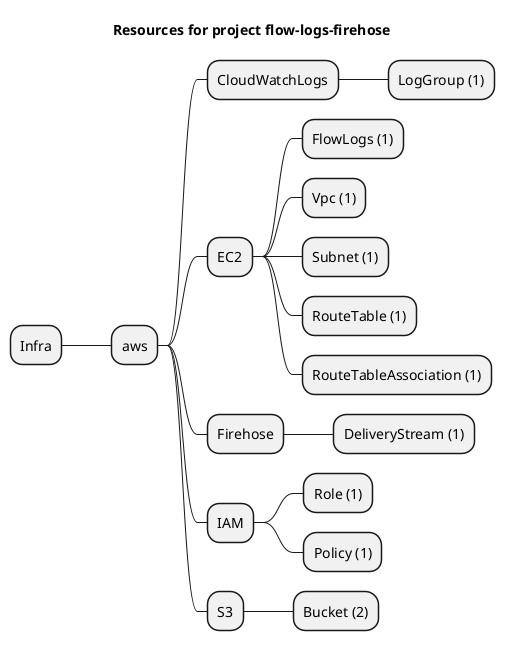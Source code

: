 @startmindmap
title Resources for project flow-logs-firehose
skinparam monochrome true
+ Infra
++ aws
+++ CloudWatchLogs
++++ LogGroup (1)
+++ EC2
++++ FlowLogs (1)
++++ Vpc (1)
++++ Subnet (1)
++++ RouteTable (1)
++++ RouteTableAssociation (1)
+++ Firehose
++++ DeliveryStream (1)
+++ IAM
++++ Role (1)
++++ Policy (1)
+++ S3
++++ Bucket (2)
@endmindmap